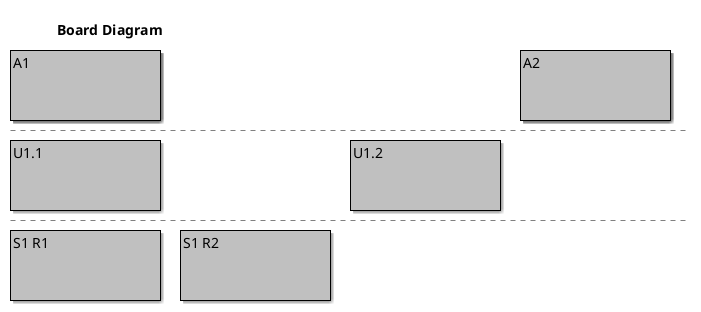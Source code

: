 @startboard

!if %variable_exists("$THEME")
title Board Diagram - $THEME theme
!else
title Board Diagram
!endif

A1
+U1.1
++S1 R1
++S1 R2 
+U1.2
A2
@endboard